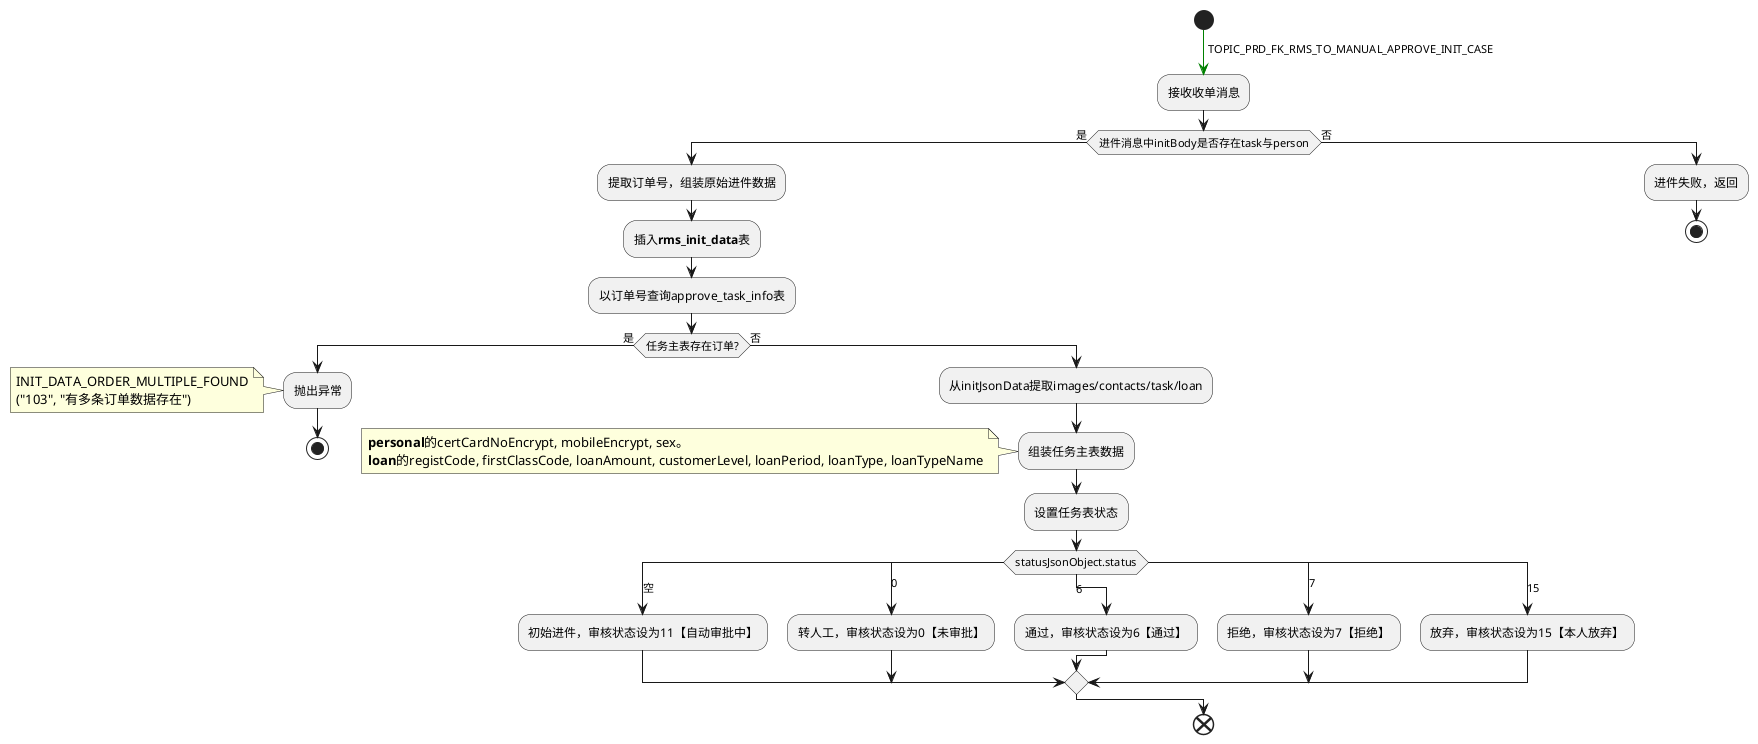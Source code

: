 @startuml

|#red|初始表状态0【未进件】任务审核状态11【自动审批中】分案状态0【未分配】|
start
-[#green]->TOPIC_PRD_FK_RMS_TO_MANUAL_APPROVE_INIT_CASE;
:接收收单消息;
if (进件消息中initBody是否存在task与person) then (是)
	:提取订单号，组装原始进件数据;
	:插入<b>rms_init_data</b>表;
	:以订单号查询approve_task_info表;
	if (任务主表存在订单?) then (是)
		:抛出异常;
		note left:INIT_DATA_ORDER_MULTIPLE_FOUND\n("103", "有多条订单数据存在")
		stop
		else (否)
		:从initJsonData提取images/contacts/task/loan;
		:组装任务主表数据;
			note left:<b>personal</b>的certCardNoEncrypt, mobileEncrypt, sex。 \n<b>loan</b>的registCode, firstClassCode, loanAmount, customerLevel, loanPeriod, loanType, loanTypeName
		:设置任务表状态;
		switch (statusJsonObject.status)
		case (空)
			:初始进件，审核状态设为11【自动审批中】;
		case (0)
			:转人工，审核状态设为0【未审批】;
		case (6)
			:通过，审核状态设为6【通过】;
		case (7)
			:拒绝，审核状态设为7【拒绝】;
		case (15)
			:放弃，审核状态设为15【本人放弃】;
		endswitch
	endif
else (否)
			:进件失败，返回;
			stop
endif
end
@enduml